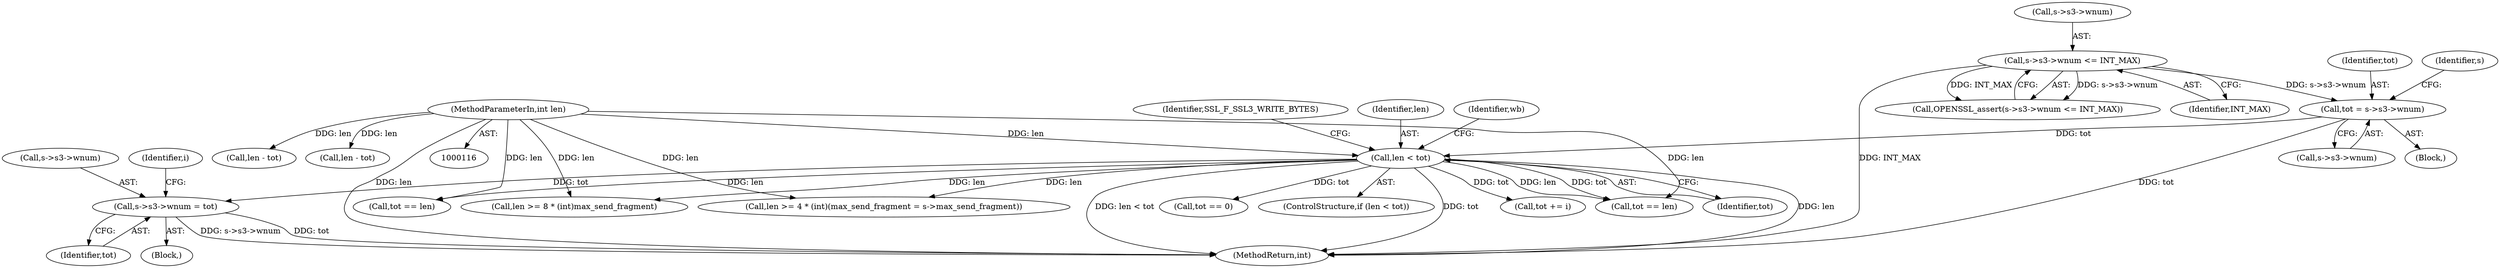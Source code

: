 digraph "0_openssl_77c77f0a1b9f15b869ca3342186dfbedd1119d0e@pointer" {
"1000234" [label="(Call,s->s3->wnum = tot)"];
"1000198" [label="(Call,len < tot)"];
"1000120" [label="(MethodParameterIn,int len)"];
"1000153" [label="(Call,tot = s->s3->wnum)"];
"1000146" [label="(Call,s->s3->wnum <= INT_MAX)"];
"1000301" [label="(Call,tot == 0)"];
"1000197" [label="(ControlStructure,if (len < tot))"];
"1000146" [label="(Call,s->s3->wnum <= INT_MAX)"];
"1000243" [label="(Call,tot += i)"];
"1000242" [label="(Identifier,i)"];
"1000235" [label="(Call,s->s3->wnum)"];
"1000739" [label="(Call,tot == len)"];
"1000200" [label="(Identifier,tot)"];
"1000145" [label="(Call,OPENSSL_assert(s->s3->wnum <= INT_MAX))"];
"1000152" [label="(Identifier,INT_MAX)"];
"1000322" [label="(Call,len >= 8 * (int)max_send_fragment)"];
"1000233" [label="(Block,)"];
"1000147" [label="(Call,s->s3->wnum)"];
"1000856" [label="(MethodReturn,int)"];
"1000252" [label="(Call,len >= 4 * (int)(max_send_fragment = s->max_send_fragment))"];
"1000361" [label="(Call,tot == len)"];
"1000198" [label="(Call,len < tot)"];
"1000154" [label="(Identifier,tot)"];
"1000203" [label="(Identifier,SSL_F_SSL3_WRITE_BYTES)"];
"1000199" [label="(Identifier,len)"];
"1000759" [label="(Call,len - tot)"];
"1000240" [label="(Identifier,tot)"];
"1000153" [label="(Call,tot = s->s3->wnum)"];
"1000121" [label="(Block,)"];
"1000155" [label="(Call,s->s3->wnum)"];
"1000378" [label="(Call,len - tot)"];
"1000234" [label="(Call,s->s3->wnum = tot)"];
"1000120" [label="(MethodParameterIn,int len)"];
"1000211" [label="(Identifier,wb)"];
"1000163" [label="(Identifier,s)"];
"1000234" -> "1000233"  [label="AST: "];
"1000234" -> "1000240"  [label="CFG: "];
"1000235" -> "1000234"  [label="AST: "];
"1000240" -> "1000234"  [label="AST: "];
"1000242" -> "1000234"  [label="CFG: "];
"1000234" -> "1000856"  [label="DDG: s->s3->wnum"];
"1000234" -> "1000856"  [label="DDG: tot"];
"1000198" -> "1000234"  [label="DDG: tot"];
"1000198" -> "1000197"  [label="AST: "];
"1000198" -> "1000200"  [label="CFG: "];
"1000199" -> "1000198"  [label="AST: "];
"1000200" -> "1000198"  [label="AST: "];
"1000203" -> "1000198"  [label="CFG: "];
"1000211" -> "1000198"  [label="CFG: "];
"1000198" -> "1000856"  [label="DDG: tot"];
"1000198" -> "1000856"  [label="DDG: len"];
"1000198" -> "1000856"  [label="DDG: len < tot"];
"1000120" -> "1000198"  [label="DDG: len"];
"1000153" -> "1000198"  [label="DDG: tot"];
"1000198" -> "1000243"  [label="DDG: tot"];
"1000198" -> "1000252"  [label="DDG: len"];
"1000198" -> "1000301"  [label="DDG: tot"];
"1000198" -> "1000322"  [label="DDG: len"];
"1000198" -> "1000361"  [label="DDG: len"];
"1000198" -> "1000739"  [label="DDG: tot"];
"1000198" -> "1000739"  [label="DDG: len"];
"1000120" -> "1000116"  [label="AST: "];
"1000120" -> "1000856"  [label="DDG: len"];
"1000120" -> "1000252"  [label="DDG: len"];
"1000120" -> "1000322"  [label="DDG: len"];
"1000120" -> "1000361"  [label="DDG: len"];
"1000120" -> "1000378"  [label="DDG: len"];
"1000120" -> "1000739"  [label="DDG: len"];
"1000120" -> "1000759"  [label="DDG: len"];
"1000153" -> "1000121"  [label="AST: "];
"1000153" -> "1000155"  [label="CFG: "];
"1000154" -> "1000153"  [label="AST: "];
"1000155" -> "1000153"  [label="AST: "];
"1000163" -> "1000153"  [label="CFG: "];
"1000153" -> "1000856"  [label="DDG: tot"];
"1000146" -> "1000153"  [label="DDG: s->s3->wnum"];
"1000146" -> "1000145"  [label="AST: "];
"1000146" -> "1000152"  [label="CFG: "];
"1000147" -> "1000146"  [label="AST: "];
"1000152" -> "1000146"  [label="AST: "];
"1000145" -> "1000146"  [label="CFG: "];
"1000146" -> "1000856"  [label="DDG: INT_MAX"];
"1000146" -> "1000145"  [label="DDG: s->s3->wnum"];
"1000146" -> "1000145"  [label="DDG: INT_MAX"];
}
